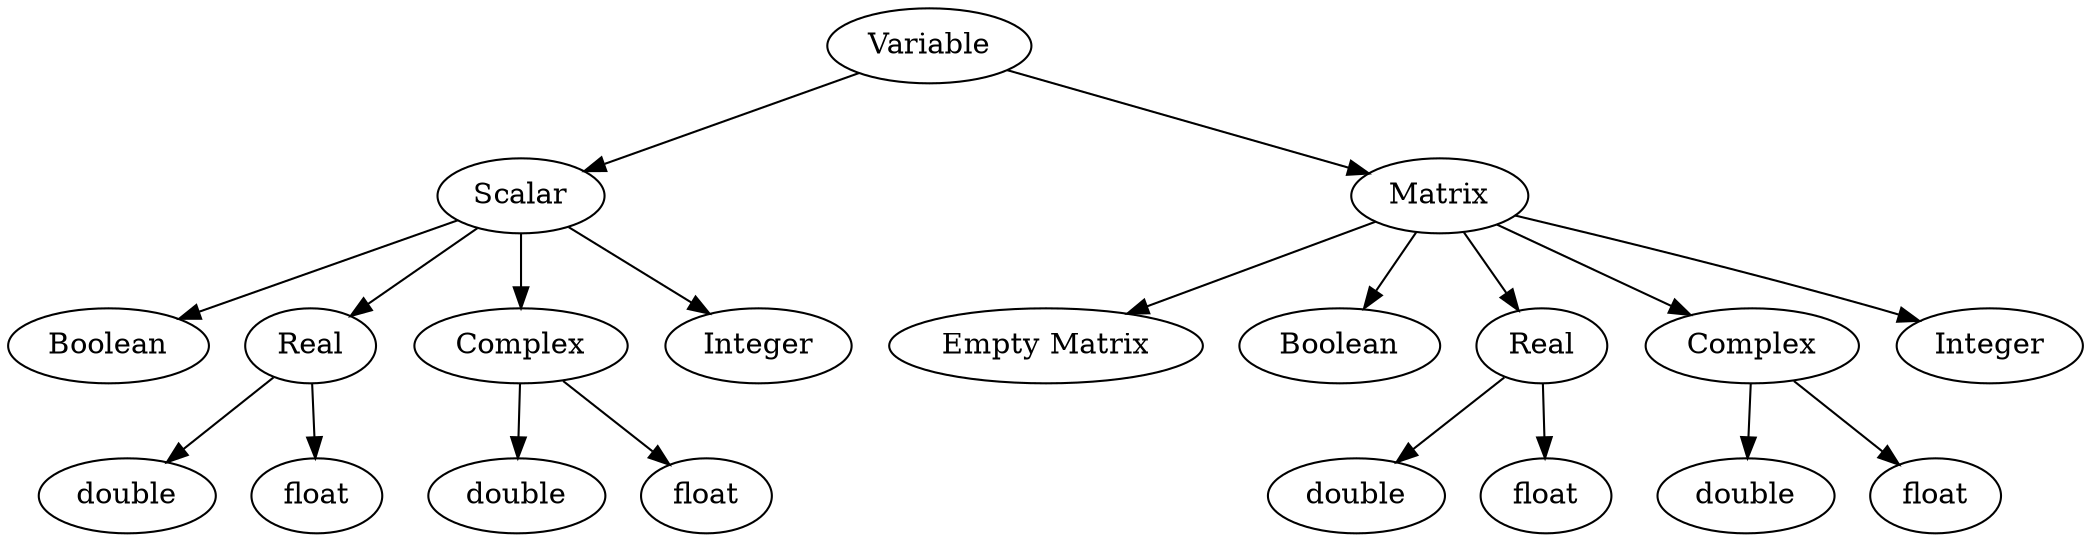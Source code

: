 digraph typeTree{

Root [label="Variable"];
Scalar [label="Scalar"];
Matrix [label="Matrix"];

Empty [label="Empty Matrix"];


SBoolean [label="Boolean"];
MBoolean [label="Boolean"];

SReal [label="Real"];
SDReal [label="double"];
SFReal [label="float"];

MReal [label="Real"];
MDReal [label="double"];
MFReal [label="float"];

SComplex [label="Complex"];
SDComplex [label="double"];
SFComplex [label="float"];

MComplex [label="Complex"];
MDComplex [label="double"];
MFComplex [label="float"];

SInteger [label="Integer"];
MInteger [label="Integer"];



Root -> {
	Scalar;
	Matrix;
}

Scalar -> {
	SBoolean;
	SReal;
	SComplex;
	SInteger;
}

Matrix -> {
	MBoolean;
	MReal;
	MComplex;
	MInteger;
	Empty;
}

SReal -> {
	SFReal;
	SDReal;
}

SComplex -> {
	SDComplex;
	SFComplex;
}

MReal -> {
	MFReal;
	MDReal;
}

MComplex -> {
	MDComplex;
	MFComplex;
}


}